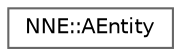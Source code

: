 digraph "Graphical Class Hierarchy"
{
 // LATEX_PDF_SIZE
  bgcolor="transparent";
  edge [fontname=Helvetica,fontsize=10,labelfontname=Helvetica,labelfontsize=10];
  node [fontname=Helvetica,fontsize=10,shape=box,height=0.2,width=0.4];
  rankdir="LR";
  Node0 [id="Node000000",label="NNE::AEntity",height=0.2,width=0.4,color="grey40", fillcolor="white", style="filled",URL="$class_n_n_e_1_1_a_entity.html",tooltip=" "];
}
